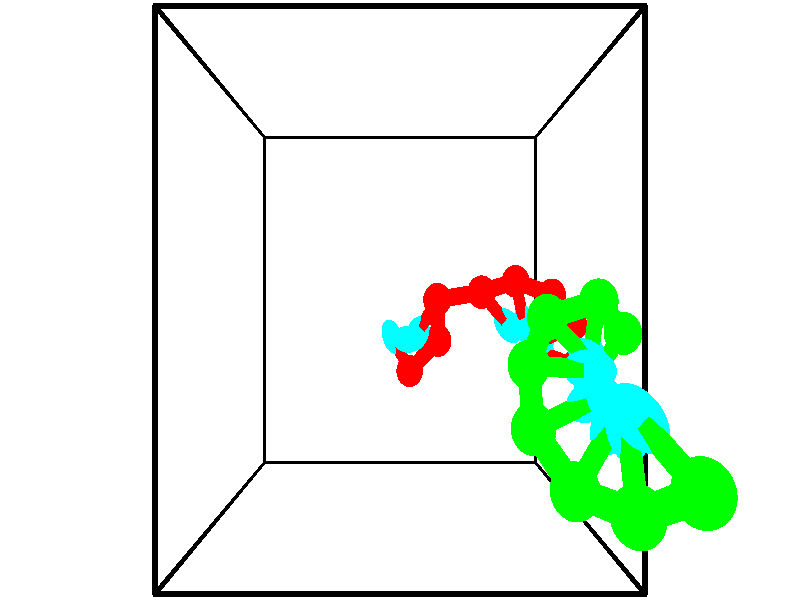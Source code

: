 // switches for output
#declare DRAW_BASES = 1; // possible values are 0, 1; only relevant for DNA ribbons
#declare DRAW_BASES_TYPE = 3; // possible values are 1, 2, 3; only relevant for DNA ribbons
#declare DRAW_FOG = 0; // set to 1 to enable fog

#include "colors.inc"

#include "transforms.inc"
background { rgb <1, 1, 1>}

#default {
   normal{
       ripples 0.25
       frequency 0.20
       turbulence 0.2
       lambda 5
   }
	finish {
		phong 0.1
		phong_size 40.
	}
}

// original window dimensions: 1024x640


// camera settings

camera {
	sky <-0, 1, 0>
	up <-0, 1, 0>
	right 1.6 * <1, 0, 0>
	location <2.5, 2.5, 11.1562>
	look_at <2.5, 2.5, 2.5>
	direction <0, 0, -8.6562>
	angle 67.0682
}


# declare cpy_camera_pos = <2.5, 2.5, 11.1562>;
# if (DRAW_FOG = 1)
fog {
	fog_type 2
	up vnormalize(cpy_camera_pos)
	color rgbt<1,1,1,0.3>
	distance 1e-5
	fog_alt 3e-3
	fog_offset 4
}
# end


// LIGHTS

# declare lum = 6;
global_settings {
	ambient_light rgb lum * <0.05, 0.05, 0.05>
	max_trace_level 15
}# declare cpy_direct_light_amount = 0.25;
light_source
{	1000 * <-1, -1, 1>,
	rgb lum * cpy_direct_light_amount
	parallel
}

light_source
{	1000 * <1, 1, -1>,
	rgb lum * cpy_direct_light_amount
	parallel
}

// strand 0

// nucleotide -1

// particle -1
sphere {
	<2.681986, 1.382317, -0.249056> 0.250000
	pigment { color rgbt <1,0,0,0> }
	no_shadow
}
cylinder {
	<2.497234, 1.696632, -0.084519>,  <2.386383, 1.885222, 0.014203>, 0.100000
	pigment { color rgbt <1,0,0,0> }
	no_shadow
}
cylinder {
	<2.497234, 1.696632, -0.084519>,  <2.681986, 1.382317, -0.249056>, 0.100000
	pigment { color rgbt <1,0,0,0> }
	no_shadow
}

// particle -1
sphere {
	<2.497234, 1.696632, -0.084519> 0.100000
	pigment { color rgbt <1,0,0,0> }
	no_shadow
}
sphere {
	0, 1
	scale<0.080000,0.200000,0.300000>
	matrix <0.638587, -0.027232, 0.769067,
		0.615527, 0.617894, -0.489217,
		-0.461880, 0.785790, 0.411342,
		2.358670, 1.932369, 0.038883>
	pigment { color rgbt <0,1,1,0> }
	no_shadow
}
cylinder {
	<3.200628, 1.871823, -0.005020>,  <2.681986, 1.382317, -0.249056>, 0.130000
	pigment { color rgbt <1,0,0,0> }
	no_shadow
}

// nucleotide -1

// particle -1
sphere {
	<3.200628, 1.871823, -0.005020> 0.250000
	pigment { color rgbt <1,0,0,0> }
	no_shadow
}
cylinder {
	<2.868904, 1.894739, 0.217319>,  <2.669870, 1.908489, 0.350722>, 0.100000
	pigment { color rgbt <1,0,0,0> }
	no_shadow
}
cylinder {
	<2.868904, 1.894739, 0.217319>,  <3.200628, 1.871823, -0.005020>, 0.100000
	pigment { color rgbt <1,0,0,0> }
	no_shadow
}

// particle -1
sphere {
	<2.868904, 1.894739, 0.217319> 0.100000
	pigment { color rgbt <1,0,0,0> }
	no_shadow
}
sphere {
	0, 1
	scale<0.080000,0.200000,0.300000>
	matrix <0.552414, 0.233909, 0.800079,
		-0.084180, 0.970569, -0.225631,
		-0.829309, 0.057291, 0.555846,
		2.620111, 1.911926, 0.384072>
	pigment { color rgbt <0,1,1,0> }
	no_shadow
}
cylinder {
	<3.167755, 2.505833, 0.318967>,  <3.200628, 1.871823, -0.005020>, 0.130000
	pigment { color rgbt <1,0,0,0> }
	no_shadow
}

// nucleotide -1

// particle -1
sphere {
	<3.167755, 2.505833, 0.318967> 0.250000
	pigment { color rgbt <1,0,0,0> }
	no_shadow
}
cylinder {
	<2.960957, 2.227484, 0.518356>,  <2.836877, 2.060474, 0.637990>, 0.100000
	pigment { color rgbt <1,0,0,0> }
	no_shadow
}
cylinder {
	<2.960957, 2.227484, 0.518356>,  <3.167755, 2.505833, 0.318967>, 0.100000
	pigment { color rgbt <1,0,0,0> }
	no_shadow
}

// particle -1
sphere {
	<2.960957, 2.227484, 0.518356> 0.100000
	pigment { color rgbt <1,0,0,0> }
	no_shadow
}
sphere {
	0, 1
	scale<0.080000,0.200000,0.300000>
	matrix <0.480286, 0.246212, 0.841846,
		-0.708548, 0.674642, 0.206927,
		-0.516997, -0.695872, 0.498474,
		2.805858, 2.018722, 0.667899>
	pigment { color rgbt <0,1,1,0> }
	no_shadow
}
cylinder {
	<3.955813, 2.616124, 0.371433>,  <3.167755, 2.505833, 0.318967>, 0.130000
	pigment { color rgbt <1,0,0,0> }
	no_shadow
}

// nucleotide -1

// particle -1
sphere {
	<3.955813, 2.616124, 0.371433> 0.250000
	pigment { color rgbt <1,0,0,0> }
	no_shadow
}
cylinder {
	<4.197666, 2.338900, 0.528449>,  <4.342778, 2.172565, 0.622659>, 0.100000
	pigment { color rgbt <1,0,0,0> }
	no_shadow
}
cylinder {
	<4.197666, 2.338900, 0.528449>,  <3.955813, 2.616124, 0.371433>, 0.100000
	pigment { color rgbt <1,0,0,0> }
	no_shadow
}

// particle -1
sphere {
	<4.197666, 2.338900, 0.528449> 0.100000
	pigment { color rgbt <1,0,0,0> }
	no_shadow
}
sphere {
	0, 1
	scale<0.080000,0.200000,0.300000>
	matrix <0.475618, -0.081164, -0.875899,
		0.638911, 0.716296, 0.280557,
		0.604632, -0.693060, 0.392540,
		4.379056, 2.130981, 0.646211>
	pigment { color rgbt <0,1,1,0> }
	no_shadow
}
cylinder {
	<4.618590, 2.785081, 0.086215>,  <3.955813, 2.616124, 0.371433>, 0.130000
	pigment { color rgbt <1,0,0,0> }
	no_shadow
}

// nucleotide -1

// particle -1
sphere {
	<4.618590, 2.785081, 0.086215> 0.250000
	pigment { color rgbt <1,0,0,0> }
	no_shadow
}
cylinder {
	<4.679073, 2.418287, 0.233877>,  <4.715363, 2.198211, 0.322474>, 0.100000
	pigment { color rgbt <1,0,0,0> }
	no_shadow
}
cylinder {
	<4.679073, 2.418287, 0.233877>,  <4.618590, 2.785081, 0.086215>, 0.100000
	pigment { color rgbt <1,0,0,0> }
	no_shadow
}

// particle -1
sphere {
	<4.679073, 2.418287, 0.233877> 0.100000
	pigment { color rgbt <1,0,0,0> }
	no_shadow
}
sphere {
	0, 1
	scale<0.080000,0.200000,0.300000>
	matrix <0.555139, -0.230222, -0.799262,
		0.817898, 0.325786, 0.474242,
		0.151208, -0.916985, 0.369155,
		4.724435, 2.143192, 0.344624>
	pigment { color rgbt <0,1,1,0> }
	no_shadow
}
cylinder {
	<5.278745, 2.577325, 0.106359>,  <4.618590, 2.785081, 0.086215>, 0.130000
	pigment { color rgbt <1,0,0,0> }
	no_shadow
}

// nucleotide -1

// particle -1
sphere {
	<5.278745, 2.577325, 0.106359> 0.250000
	pigment { color rgbt <1,0,0,0> }
	no_shadow
}
cylinder {
	<5.098896, 2.221186, 0.077740>,  <4.990986, 2.007502, 0.060568>, 0.100000
	pigment { color rgbt <1,0,0,0> }
	no_shadow
}
cylinder {
	<5.098896, 2.221186, 0.077740>,  <5.278745, 2.577325, 0.106359>, 0.100000
	pigment { color rgbt <1,0,0,0> }
	no_shadow
}

// particle -1
sphere {
	<5.098896, 2.221186, 0.077740> 0.100000
	pigment { color rgbt <1,0,0,0> }
	no_shadow
}
sphere {
	0, 1
	scale<0.080000,0.200000,0.300000>
	matrix <0.302265, -0.076289, -0.950166,
		0.840521, -0.448843, 0.303422,
		-0.449623, -0.890348, -0.071547,
		4.964009, 1.954081, 0.056276>
	pigment { color rgbt <0,1,1,0> }
	no_shadow
}
cylinder {
	<5.764871, 2.106488, -0.203332>,  <5.278745, 2.577325, 0.106359>, 0.130000
	pigment { color rgbt <1,0,0,0> }
	no_shadow
}

// nucleotide -1

// particle -1
sphere {
	<5.764871, 2.106488, -0.203332> 0.250000
	pigment { color rgbt <1,0,0,0> }
	no_shadow
}
cylinder {
	<5.411348, 1.933661, -0.275115>,  <5.199235, 1.829964, -0.318185>, 0.100000
	pigment { color rgbt <1,0,0,0> }
	no_shadow
}
cylinder {
	<5.411348, 1.933661, -0.275115>,  <5.764871, 2.106488, -0.203332>, 0.100000
	pigment { color rgbt <1,0,0,0> }
	no_shadow
}

// particle -1
sphere {
	<5.411348, 1.933661, -0.275115> 0.100000
	pigment { color rgbt <1,0,0,0> }
	no_shadow
}
sphere {
	0, 1
	scale<0.080000,0.200000,0.300000>
	matrix <0.209317, -0.022123, -0.977598,
		0.418419, -0.901569, 0.109992,
		-0.883805, -0.432069, -0.179457,
		5.146207, 1.804040, -0.328952>
	pigment { color rgbt <0,1,1,0> }
	no_shadow
}
cylinder {
	<5.876681, 1.460496, -0.454530>,  <5.764871, 2.106488, -0.203332>, 0.130000
	pigment { color rgbt <1,0,0,0> }
	no_shadow
}

// nucleotide -1

// particle -1
sphere {
	<5.876681, 1.460496, -0.454530> 0.250000
	pigment { color rgbt <1,0,0,0> }
	no_shadow
}
cylinder {
	<5.524519, 1.576002, -0.604996>,  <5.313221, 1.645306, -0.695275>, 0.100000
	pigment { color rgbt <1,0,0,0> }
	no_shadow
}
cylinder {
	<5.524519, 1.576002, -0.604996>,  <5.876681, 1.460496, -0.454530>, 0.100000
	pigment { color rgbt <1,0,0,0> }
	no_shadow
}

// particle -1
sphere {
	<5.524519, 1.576002, -0.604996> 0.100000
	pigment { color rgbt <1,0,0,0> }
	no_shadow
}
sphere {
	0, 1
	scale<0.080000,0.200000,0.300000>
	matrix <0.386027, -0.024333, -0.922167,
		-0.275444, -0.957090, -0.090049,
		-0.880406, 0.288767, -0.376165,
		5.260397, 1.662632, -0.717845>
	pigment { color rgbt <0,1,1,0> }
	no_shadow
}
// strand 1

// nucleotide -1

// particle -1
sphere {
	<5.579375, 2.116516, 2.812086> 0.250000
	pigment { color rgbt <0,1,0,0> }
	no_shadow
}
cylinder {
	<5.317993, 1.818357, 2.864813>,  <5.161164, 1.639461, 2.896449>, 0.100000
	pigment { color rgbt <0,1,0,0> }
	no_shadow
}
cylinder {
	<5.317993, 1.818357, 2.864813>,  <5.579375, 2.116516, 2.812086>, 0.100000
	pigment { color rgbt <0,1,0,0> }
	no_shadow
}

// particle -1
sphere {
	<5.317993, 1.818357, 2.864813> 0.100000
	pigment { color rgbt <0,1,0,0> }
	no_shadow
}
sphere {
	0, 1
	scale<0.080000,0.200000,0.300000>
	matrix <-0.260209, 0.384722, 0.885596,
		-0.710836, 0.544397, -0.445359,
		-0.653455, -0.745399, 0.131818,
		5.121957, 1.594737, 2.904358>
	pigment { color rgbt <0,1,1,0> }
	no_shadow
}
cylinder {
	<5.116239, 2.486499, 3.199743>,  <5.579375, 2.116516, 2.812086>, 0.130000
	pigment { color rgbt <0,1,0,0> }
	no_shadow
}

// nucleotide -1

// particle -1
sphere {
	<5.116239, 2.486499, 3.199743> 0.250000
	pigment { color rgbt <0,1,0,0> }
	no_shadow
}
cylinder {
	<5.025734, 2.101817, 3.261618>,  <4.971431, 1.871008, 3.298742>, 0.100000
	pigment { color rgbt <0,1,0,0> }
	no_shadow
}
cylinder {
	<5.025734, 2.101817, 3.261618>,  <5.116239, 2.486499, 3.199743>, 0.100000
	pigment { color rgbt <0,1,0,0> }
	no_shadow
}

// particle -1
sphere {
	<5.025734, 2.101817, 3.261618> 0.100000
	pigment { color rgbt <0,1,0,0> }
	no_shadow
}
sphere {
	0, 1
	scale<0.080000,0.200000,0.300000>
	matrix <-0.230089, 0.207079, 0.950883,
		-0.946501, 0.179557, -0.268132,
		-0.226262, -0.961706, 0.154686,
		4.957855, 1.813305, 3.308023>
	pigment { color rgbt <0,1,1,0> }
	no_shadow
}
cylinder {
	<4.373347, 2.316573, 3.476025>,  <5.116239, 2.486499, 3.199743>, 0.130000
	pigment { color rgbt <0,1,0,0> }
	no_shadow
}

// nucleotide -1

// particle -1
sphere {
	<4.373347, 2.316573, 3.476025> 0.250000
	pigment { color rgbt <0,1,0,0> }
	no_shadow
}
cylinder {
	<4.643250, 2.056404, 3.615541>,  <4.805191, 1.900303, 3.699251>, 0.100000
	pigment { color rgbt <0,1,0,0> }
	no_shadow
}
cylinder {
	<4.643250, 2.056404, 3.615541>,  <4.373347, 2.316573, 3.476025>, 0.100000
	pigment { color rgbt <0,1,0,0> }
	no_shadow
}

// particle -1
sphere {
	<4.643250, 2.056404, 3.615541> 0.100000
	pigment { color rgbt <0,1,0,0> }
	no_shadow
}
sphere {
	0, 1
	scale<0.080000,0.200000,0.300000>
	matrix <-0.310074, 0.179027, 0.933704,
		-0.669745, -0.738173, -0.080879,
		0.674756, -0.650423, 0.348790,
		4.845676, 1.861277, 3.720179>
	pigment { color rgbt <0,1,1,0> }
	no_shadow
}
cylinder {
	<4.046655, 1.848371, 3.898880>,  <4.373347, 2.316573, 3.476025>, 0.130000
	pigment { color rgbt <0,1,0,0> }
	no_shadow
}

// nucleotide -1

// particle -1
sphere {
	<4.046655, 1.848371, 3.898880> 0.250000
	pigment { color rgbt <0,1,0,0> }
	no_shadow
}
cylinder {
	<4.428596, 1.832354, 4.016624>,  <4.657762, 1.822743, 4.087271>, 0.100000
	pigment { color rgbt <0,1,0,0> }
	no_shadow
}
cylinder {
	<4.428596, 1.832354, 4.016624>,  <4.046655, 1.848371, 3.898880>, 0.100000
	pigment { color rgbt <0,1,0,0> }
	no_shadow
}

// particle -1
sphere {
	<4.428596, 1.832354, 4.016624> 0.100000
	pigment { color rgbt <0,1,0,0> }
	no_shadow
}
sphere {
	0, 1
	scale<0.080000,0.200000,0.300000>
	matrix <-0.296510, -0.067514, 0.952640,
		-0.018268, -0.996915, -0.076337,
		0.954854, -0.040037, 0.294362,
		4.715053, 1.820340, 4.104933>
	pigment { color rgbt <0,1,1,0> }
	no_shadow
}
cylinder {
	<4.001474, 1.288737, 4.364152>,  <4.046655, 1.848371, 3.898880>, 0.130000
	pigment { color rgbt <0,1,0,0> }
	no_shadow
}

// nucleotide -1

// particle -1
sphere {
	<4.001474, 1.288737, 4.364152> 0.250000
	pigment { color rgbt <0,1,0,0> }
	no_shadow
}
cylinder {
	<4.355209, 1.456872, 4.445406>,  <4.567451, 1.557753, 4.494158>, 0.100000
	pigment { color rgbt <0,1,0,0> }
	no_shadow
}
cylinder {
	<4.355209, 1.456872, 4.445406>,  <4.001474, 1.288737, 4.364152>, 0.100000
	pigment { color rgbt <0,1,0,0> }
	no_shadow
}

// particle -1
sphere {
	<4.355209, 1.456872, 4.445406> 0.100000
	pigment { color rgbt <0,1,0,0> }
	no_shadow
}
sphere {
	0, 1
	scale<0.080000,0.200000,0.300000>
	matrix <-0.150425, -0.155355, 0.976339,
		0.441949, -0.893969, -0.074157,
		0.884337, 0.420337, 0.203135,
		4.620511, 1.582973, 4.506346>
	pigment { color rgbt <0,1,1,0> }
	no_shadow
}
cylinder {
	<4.280840, 0.877476, 5.017952>,  <4.001474, 1.288737, 4.364152>, 0.130000
	pigment { color rgbt <0,1,0,0> }
	no_shadow
}

// nucleotide -1

// particle -1
sphere {
	<4.280840, 0.877476, 5.017952> 0.250000
	pigment { color rgbt <0,1,0,0> }
	no_shadow
}
cylinder {
	<4.502388, 1.210380, 5.027523>,  <4.635317, 1.410122, 5.033266>, 0.100000
	pigment { color rgbt <0,1,0,0> }
	no_shadow
}
cylinder {
	<4.502388, 1.210380, 5.027523>,  <4.280840, 0.877476, 5.017952>, 0.100000
	pigment { color rgbt <0,1,0,0> }
	no_shadow
}

// particle -1
sphere {
	<4.502388, 1.210380, 5.027523> 0.100000
	pigment { color rgbt <0,1,0,0> }
	no_shadow
}
sphere {
	0, 1
	scale<0.080000,0.200000,0.300000>
	matrix <-0.162483, 0.079857, 0.983475,
		0.816595, -0.548605, 0.179458,
		0.553870, 0.832259, 0.023928,
		4.668549, 1.460057, 5.034701>
	pigment { color rgbt <0,1,1,0> }
	no_shadow
}
cylinder {
	<4.692888, 0.835440, 5.595521>,  <4.280840, 0.877476, 5.017952>, 0.130000
	pigment { color rgbt <0,1,0,0> }
	no_shadow
}

// nucleotide -1

// particle -1
sphere {
	<4.692888, 0.835440, 5.595521> 0.250000
	pigment { color rgbt <0,1,0,0> }
	no_shadow
}
cylinder {
	<4.669876, 1.225173, 5.508467>,  <4.656069, 1.459013, 5.456234>, 0.100000
	pigment { color rgbt <0,1,0,0> }
	no_shadow
}
cylinder {
	<4.669876, 1.225173, 5.508467>,  <4.692888, 0.835440, 5.595521>, 0.100000
	pigment { color rgbt <0,1,0,0> }
	no_shadow
}

// particle -1
sphere {
	<4.669876, 1.225173, 5.508467> 0.100000
	pigment { color rgbt <0,1,0,0> }
	no_shadow
}
sphere {
	0, 1
	scale<0.080000,0.200000,0.300000>
	matrix <-0.317553, 0.188816, 0.929252,
		0.946494, 0.122570, 0.298539,
		-0.057530, 0.974333, -0.217636,
		4.652617, 1.517473, 5.443176>
	pigment { color rgbt <0,1,1,0> }
	no_shadow
}
cylinder {
	<5.015758, 1.164933, 6.146658>,  <4.692888, 0.835440, 5.595521>, 0.130000
	pigment { color rgbt <0,1,0,0> }
	no_shadow
}

// nucleotide -1

// particle -1
sphere {
	<5.015758, 1.164933, 6.146658> 0.250000
	pigment { color rgbt <0,1,0,0> }
	no_shadow
}
cylinder {
	<4.775459, 1.433786, 5.973528>,  <4.631280, 1.595099, 5.869650>, 0.100000
	pigment { color rgbt <0,1,0,0> }
	no_shadow
}
cylinder {
	<4.775459, 1.433786, 5.973528>,  <5.015758, 1.164933, 6.146658>, 0.100000
	pigment { color rgbt <0,1,0,0> }
	no_shadow
}

// particle -1
sphere {
	<4.775459, 1.433786, 5.973528> 0.100000
	pigment { color rgbt <0,1,0,0> }
	no_shadow
}
sphere {
	0, 1
	scale<0.080000,0.200000,0.300000>
	matrix <-0.342867, 0.272468, 0.899001,
		0.722181, 0.688474, 0.066768,
		-0.600747, 0.672134, -0.432826,
		4.595235, 1.635427, 5.843680>
	pigment { color rgbt <0,1,1,0> }
	no_shadow
}
// box output
cylinder {
	<0.000000, 0.000000, 0.000000>,  <5.000000, 0.000000, 0.000000>, 0.025000
	pigment { color rgbt <0,0,0,0> }
	no_shadow
}
cylinder {
	<0.000000, 0.000000, 0.000000>,  <0.000000, 5.000000, 0.000000>, 0.025000
	pigment { color rgbt <0,0,0,0> }
	no_shadow
}
cylinder {
	<0.000000, 0.000000, 0.000000>,  <0.000000, 0.000000, 5.000000>, 0.025000
	pigment { color rgbt <0,0,0,0> }
	no_shadow
}
cylinder {
	<5.000000, 5.000000, 5.000000>,  <0.000000, 5.000000, 5.000000>, 0.025000
	pigment { color rgbt <0,0,0,0> }
	no_shadow
}
cylinder {
	<5.000000, 5.000000, 5.000000>,  <5.000000, 0.000000, 5.000000>, 0.025000
	pigment { color rgbt <0,0,0,0> }
	no_shadow
}
cylinder {
	<5.000000, 5.000000, 5.000000>,  <5.000000, 5.000000, 0.000000>, 0.025000
	pigment { color rgbt <0,0,0,0> }
	no_shadow
}
cylinder {
	<0.000000, 0.000000, 5.000000>,  <0.000000, 5.000000, 5.000000>, 0.025000
	pigment { color rgbt <0,0,0,0> }
	no_shadow
}
cylinder {
	<0.000000, 0.000000, 5.000000>,  <5.000000, 0.000000, 5.000000>, 0.025000
	pigment { color rgbt <0,0,0,0> }
	no_shadow
}
cylinder {
	<5.000000, 5.000000, 0.000000>,  <0.000000, 5.000000, 0.000000>, 0.025000
	pigment { color rgbt <0,0,0,0> }
	no_shadow
}
cylinder {
	<5.000000, 5.000000, 0.000000>,  <5.000000, 0.000000, 0.000000>, 0.025000
	pigment { color rgbt <0,0,0,0> }
	no_shadow
}
cylinder {
	<5.000000, 0.000000, 5.000000>,  <5.000000, 0.000000, 0.000000>, 0.025000
	pigment { color rgbt <0,0,0,0> }
	no_shadow
}
cylinder {
	<0.000000, 5.000000, 0.000000>,  <0.000000, 5.000000, 5.000000>, 0.025000
	pigment { color rgbt <0,0,0,0> }
	no_shadow
}
// end of box output
